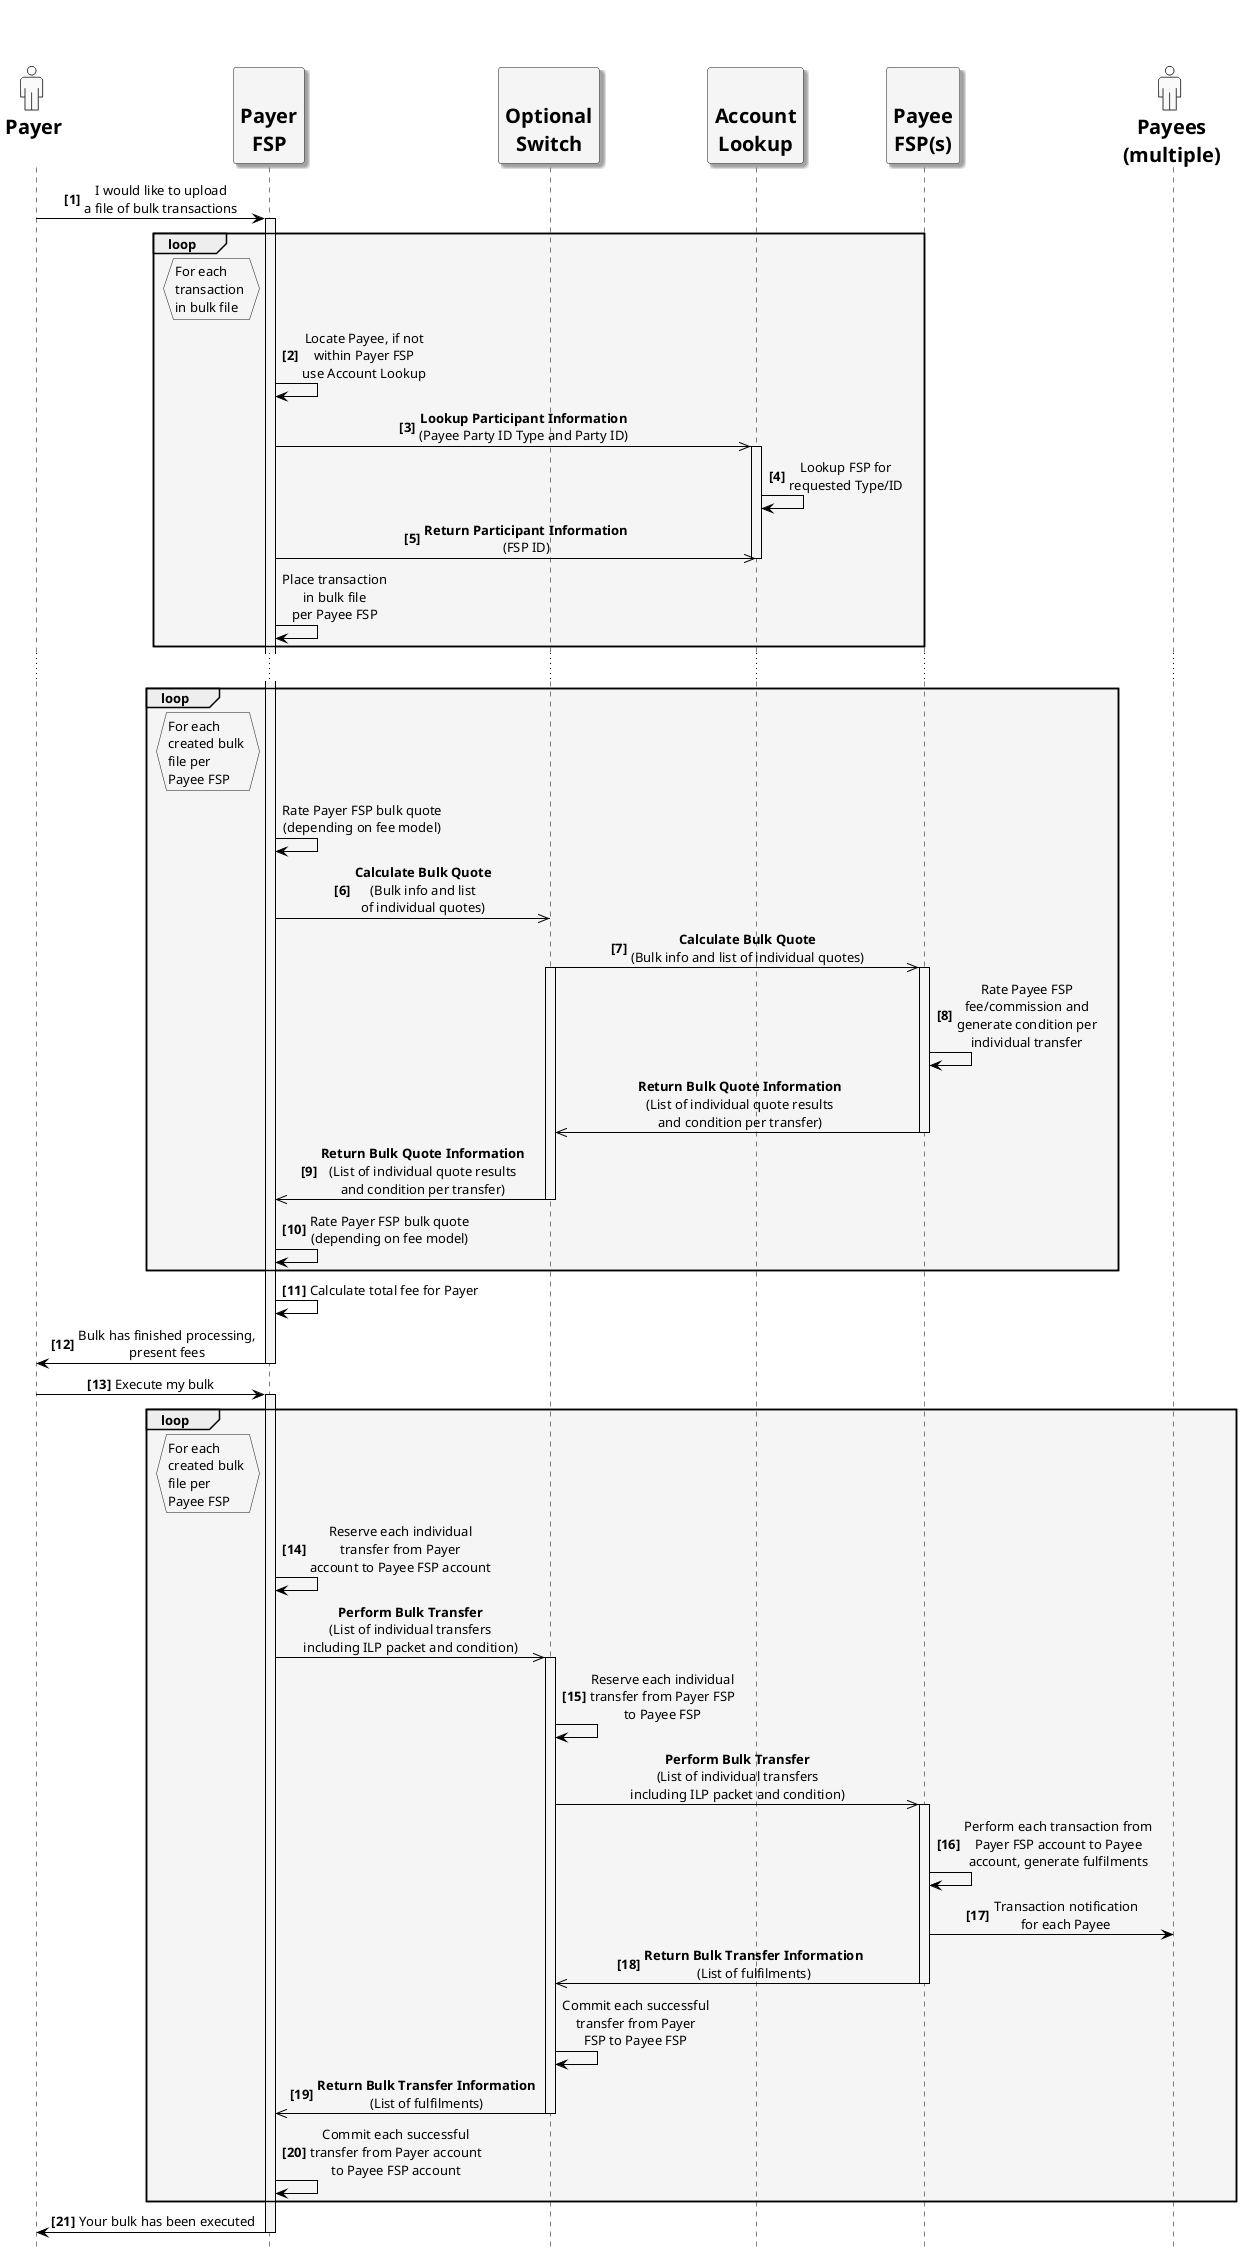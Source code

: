 /'*****
License
--------------
Copyright © 2017 Bill & Melinda Gates Foundation
The Mojaloop files are made available by the Bill & Melinda Gates Foundation under the Apache License, Version 2.0 (the "License") and you may not use these files except in compliance with the License. You may obtain a copy of the License at
http://www.apache.org/licenses/LICENSE-2.0
Unless required by applicable law or agreed to in writing, the Mojaloop files are distributed on an "AS IS" BASIS, WITHOUT WARRANTIES OR CONDITIONS OF ANY KIND, either express or implied. See the License for the specific language governing permissions and limitations under the License.
Contributors
--------------
This is the official list of the Mojaloop project contributors for this file.
Names of the original copyright holders (individuals or organizations)
should be listed with a '*' in the first column. People who have
contributed from an organization can be listed under the organization
that actually holds the copyright for their contributions (see the
Gates Foundation organization for an example). Those individuals should have
their names indented and be marked with a '-'. Email address can be added
optionally within square brackets <email>.
* Gates Foundation
- Name Surname <name.surname@gatesfoundation.com>

* Henk Kodde <henk.kodde@modusbox.com>
--------------
******'/

@startuml

' define actor image
sprite $actor [25x48/16] {
  0000000000010000000000000
  0000000006CAC910000000000
  0000000095101292000000000
  0000000651000119000000000
  0000000B10000018400000000
  0000001A10000016600000000
  0000000B10000017510000000
  000000083100001A210000000
  0000000191000176110000000
  000000003A866A61100000000
  0000000000466211100000000
  0003333333334443333310000
  0088888888888888888892000
  0821111111111111111118200
  8311111111111111111111A00
  A111111111111111111111A20
  A111111111111111111111A20
  A111111111111111111111A20
  A111111111111111111111A20
  A111111111111111111111A20
  A111111111111111111111A20
  A111111111111111111111A20
  A111111111111111111111A20
  A111551111111111138111A20
  A111661111111111139111A20
  A211661111111111139111A20
  A211661111111111139111A20
  A211661111161111139111A20
  A2116611111A2111139111A20
  A2116611111A2111139111A20
  A2116611111A2111139111A20
  A7669611111A211113A666B20
  36669611111A211113A666610
  00016611111A2111139111110
  00006611111A2111139100000
  00006611111A2111139100000
  00006611111A2111139100000
  00006611111A2111139100000
  00006611111A2111139100000
  00006611111A2111139100000
  00006611111A2111139100000
  00006611111A2111139100000
  00006611111A2111139100000
  00006611111A2111139100000
  00006966666B7666679100000
  0000266666666666664100000
  0000000111111111111100000
  0000000000000000000000000
}

' declaring skinparam
skinparam sequenceMessageAlign center
skinparam shadowing false
skinparam defaultFontName Verdana
skinparam monochrome true
skinparam SequenceLifeLineBackgroundColor WhiteSmoke
skinparam SequenceLifeLineBorderColor Black
skinparam ActorFontStyle Bold
skinparam ActorFontSize 20
skinparam ParticipantFontStyle Bold
skinparam ParticipantFontSize 20
skinparam ParticipantBackgroundColor WhiteSmoke
skinparam ArrowColor Black

skinparam actor {
  Bordercolor none
  Backgroundcolor none
  shadowing false
}

skinparam participant {
  shadowing true
}

hide footbox

' declare title
' title Bulk Transaction

' Actor Keys:
' participant - FSP(Payer/Payee(s)), Switch and Account Lookup Services (ALS)
' actor - Payer/Payee(s)

' declare actors
actor "<$actor>\nPayer\n" as Payer
participant "\nPayer\nFSP" as PayerFSP
participant "\nOptional\nSwitch" as Switch
participant "\nAccount\nLookup" as ALS
participant "\nPayee\nFSP(s)" as PayeeFSP
actor "<$actor>\nPayees\n(multiple)" as Payee

' start flow
autonumber 1 1 "<b>[0]"
Payer -> PayerFSP: I would like to upload\na file of bulk transactions
activate PayerFSP
Loop #Oldlace
  hnote left of PayerFSP #Oldlace
    For each 
    transaction 
    in bulk file
  end hnote
  PayerFSP -> PayerFSP: Locate Payee, if not\nwithin Payer FSP\nuse Account Lookup
  PayerFSP ->> ALS: **Lookup Participant Information**\n(Payee Party ID Type and Party ID)
  activate ALS
  ALS -> ALS: Lookup FSP for\nrequested Type/ID
  PayerFSP ->> ALS: **Return Participant Information**\n(FSP ID)
  autonumber stop
  deactivate ALS
  PayerFSP -> PayerFSP: Place transaction\nin bulk file\nper Payee FSP
end Loop
...
Loop #Oldlace
  hnote left of PayerFSP #Oldlace
    For each
    created bulk 
    file per 
    Payee FSP
  end hnote
  PayerFSP -> PayerFSP: Rate Payer FSP bulk quote\n(depending on fee model)
  autonumber resume
  PayerFSP ->> Switch: **Calculate Bulk Quote**\n(Bulk info and list\nof individual quotes)
  Switch ->> PayeeFSP: **Calculate Bulk Quote**\n(Bulk info and list of individual quotes)
  activate PayeeFSP
  activate Switch
  PayeeFSP -> PayeeFSP: Rate Payee FSP\nfee/commission and\ngenerate condition per\nindividual transfer
  autonumber stop
  Switch <<- PayeeFSP: **Return Bulk Quote Information**\n(List of individual quote results\nand condition per transfer)
  deactivate PayeeFSP
  autonumber resume
  PayerFSP <<- Switch: **Return Bulk Quote Information**\n(List of individual quote results\nand condition per transfer)
  deactivate Switch
  PayerFSP -> PayerFSP: Rate Payer FSP bulk quote\n(depending on fee model)
end Loop
autonumber resume
PayerFSP -> PayerFSP: Calculate total fee for Payer
Payer <- PayerFSP: Bulk has finished processing,\npresent fees
deactivate PayerFSP
Payer -> PayerFSP: Execute my bulk
activate PayerFSP
Loop #Oldlace
  hnote left of PayerFSP #Oldlace
    For each 
    created bulk 
    file per 
    Payee FSP
  end hnote
  PayerFSP -> PayerFSP: Reserve each individual\ntransfer from Payer\naccount to Payee FSP account
autonumber stop
  PayerFSP ->> Switch: **Perform Bulk Transfer**\n(List of individual transfers\nincluding ILP packet and condition)
  activate Switch
autonumber resume
  Switch -> Switch: Reserve each individual\ntransfer from Payer FSP\nto Payee FSP
  autonumber stop
  Switch ->> PayeeFSP: **Perform Bulk Transfer**\n(List of individual transfers\nincluding ILP packet and condition)
  activate PayeeFSP
autonumber resume
  PayeeFSP -> PayeeFSP: Perform each transaction from\nPayer FSP account to Payee\naccount, generate fulfilments
  PayeeFSP -> Payee: Transaction notification\nfor each Payee
  Switch <<- PayeeFSP: **Return Bulk Transfer Information**\n(List of fulfilments)
  autonumber stop
  deactivate PayeeFSP
  Switch -> Switch: Commit each successful\ntransfer from Payer\nFSP to Payee FSP
  autonumber resume
  PayerFSP <<- Switch: **Return Bulk Transfer Information**\n(List of fulfilments)
  deactivate Switch
  PayerFSP -> PayerFSP: Commit each successful\ntransfer from Payer account\nto Payee FSP account
end Loop
Payer <- PayerFSP: Your bulk has been executed
deactivate PayerFSP
@enduml

